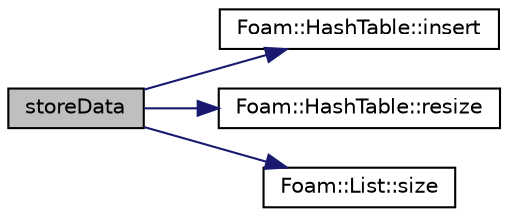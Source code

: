 digraph "storeData"
{
  bgcolor="transparent";
  edge [fontname="Helvetica",fontsize="10",labelfontname="Helvetica",labelfontsize="10"];
  node [fontname="Helvetica",fontsize="10",shape=record];
  rankdir="LR";
  Node4770 [label="storeData",height=0.2,width=0.4,color="black", fillcolor="grey75", style="filled", fontcolor="black"];
  Node4770 -> Node4771 [color="midnightblue",fontsize="10",style="solid",fontname="Helvetica"];
  Node4771 [label="Foam::HashTable::insert",height=0.2,width=0.4,color="black",URL="$a26841.html#a5eee1e0e199ad59b9cb3916cd42156e0",tooltip="Insert a new hashedEntry. "];
  Node4770 -> Node4772 [color="midnightblue",fontsize="10",style="solid",fontname="Helvetica"];
  Node4772 [label="Foam::HashTable::resize",height=0.2,width=0.4,color="black",URL="$a26841.html#ae697ea15032f01f89988bb8ada677832",tooltip="Resize the hash table for efficiency. "];
  Node4770 -> Node4773 [color="midnightblue",fontsize="10",style="solid",fontname="Helvetica"];
  Node4773 [label="Foam::List::size",height=0.2,width=0.4,color="black",URL="$a26833.html#a8a5f6fa29bd4b500caf186f60245b384",tooltip="Override size to be inconsistent with allocated storage. "];
}
